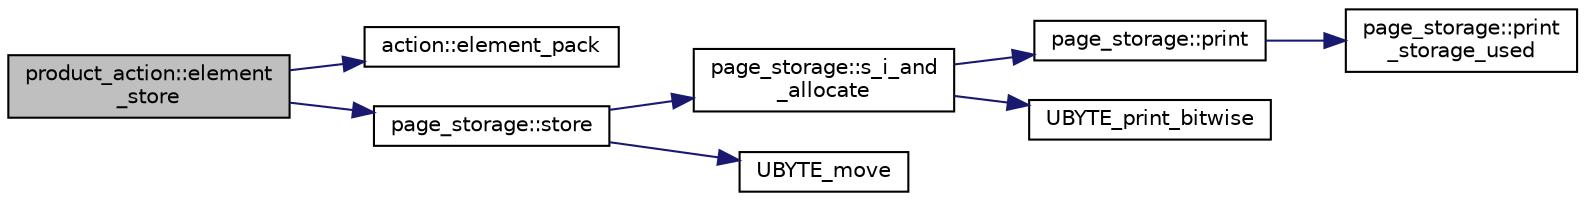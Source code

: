 digraph "product_action::element_store"
{
  edge [fontname="Helvetica",fontsize="10",labelfontname="Helvetica",labelfontsize="10"];
  node [fontname="Helvetica",fontsize="10",shape=record];
  rankdir="LR";
  Node2167 [label="product_action::element\l_store",height=0.2,width=0.4,color="black", fillcolor="grey75", style="filled", fontcolor="black"];
  Node2167 -> Node2168 [color="midnightblue",fontsize="10",style="solid",fontname="Helvetica"];
  Node2168 [label="action::element_pack",height=0.2,width=0.4,color="black", fillcolor="white", style="filled",URL="$d2/d86/classaction.html#a48a10a87c09b4b37c36eac1180884140"];
  Node2167 -> Node2169 [color="midnightblue",fontsize="10",style="solid",fontname="Helvetica"];
  Node2169 [label="page_storage::store",height=0.2,width=0.4,color="black", fillcolor="white", style="filled",URL="$dc/d72/classpage__storage.html#a3d04ee0a97310a8211e223ccea1d2d3f"];
  Node2169 -> Node2170 [color="midnightblue",fontsize="10",style="solid",fontname="Helvetica"];
  Node2170 [label="page_storage::s_i_and\l_allocate",height=0.2,width=0.4,color="black", fillcolor="white", style="filled",URL="$dc/d72/classpage__storage.html#aa43eb1ae49a6688771f7a89cbe2cd7bf"];
  Node2170 -> Node2171 [color="midnightblue",fontsize="10",style="solid",fontname="Helvetica"];
  Node2171 [label="page_storage::print",height=0.2,width=0.4,color="black", fillcolor="white", style="filled",URL="$dc/d72/classpage__storage.html#a61e349f7431f6e16328bcfbc7e1d5633"];
  Node2171 -> Node2172 [color="midnightblue",fontsize="10",style="solid",fontname="Helvetica"];
  Node2172 [label="page_storage::print\l_storage_used",height=0.2,width=0.4,color="black", fillcolor="white", style="filled",URL="$dc/d72/classpage__storage.html#a719dd1f54fd300fbc94ca2b750ed4508"];
  Node2170 -> Node2173 [color="midnightblue",fontsize="10",style="solid",fontname="Helvetica"];
  Node2173 [label="UBYTE_print_bitwise",height=0.2,width=0.4,color="black", fillcolor="white", style="filled",URL="$d5/db4/io__and__os_8h.html#a920069ee78174f219534fed767865637"];
  Node2169 -> Node2174 [color="midnightblue",fontsize="10",style="solid",fontname="Helvetica"];
  Node2174 [label="UBYTE_move",height=0.2,width=0.4,color="black", fillcolor="white", style="filled",URL="$d9/d60/discreta_8h.html#ae0491e6776a8371ca5387826b752780b"];
}
